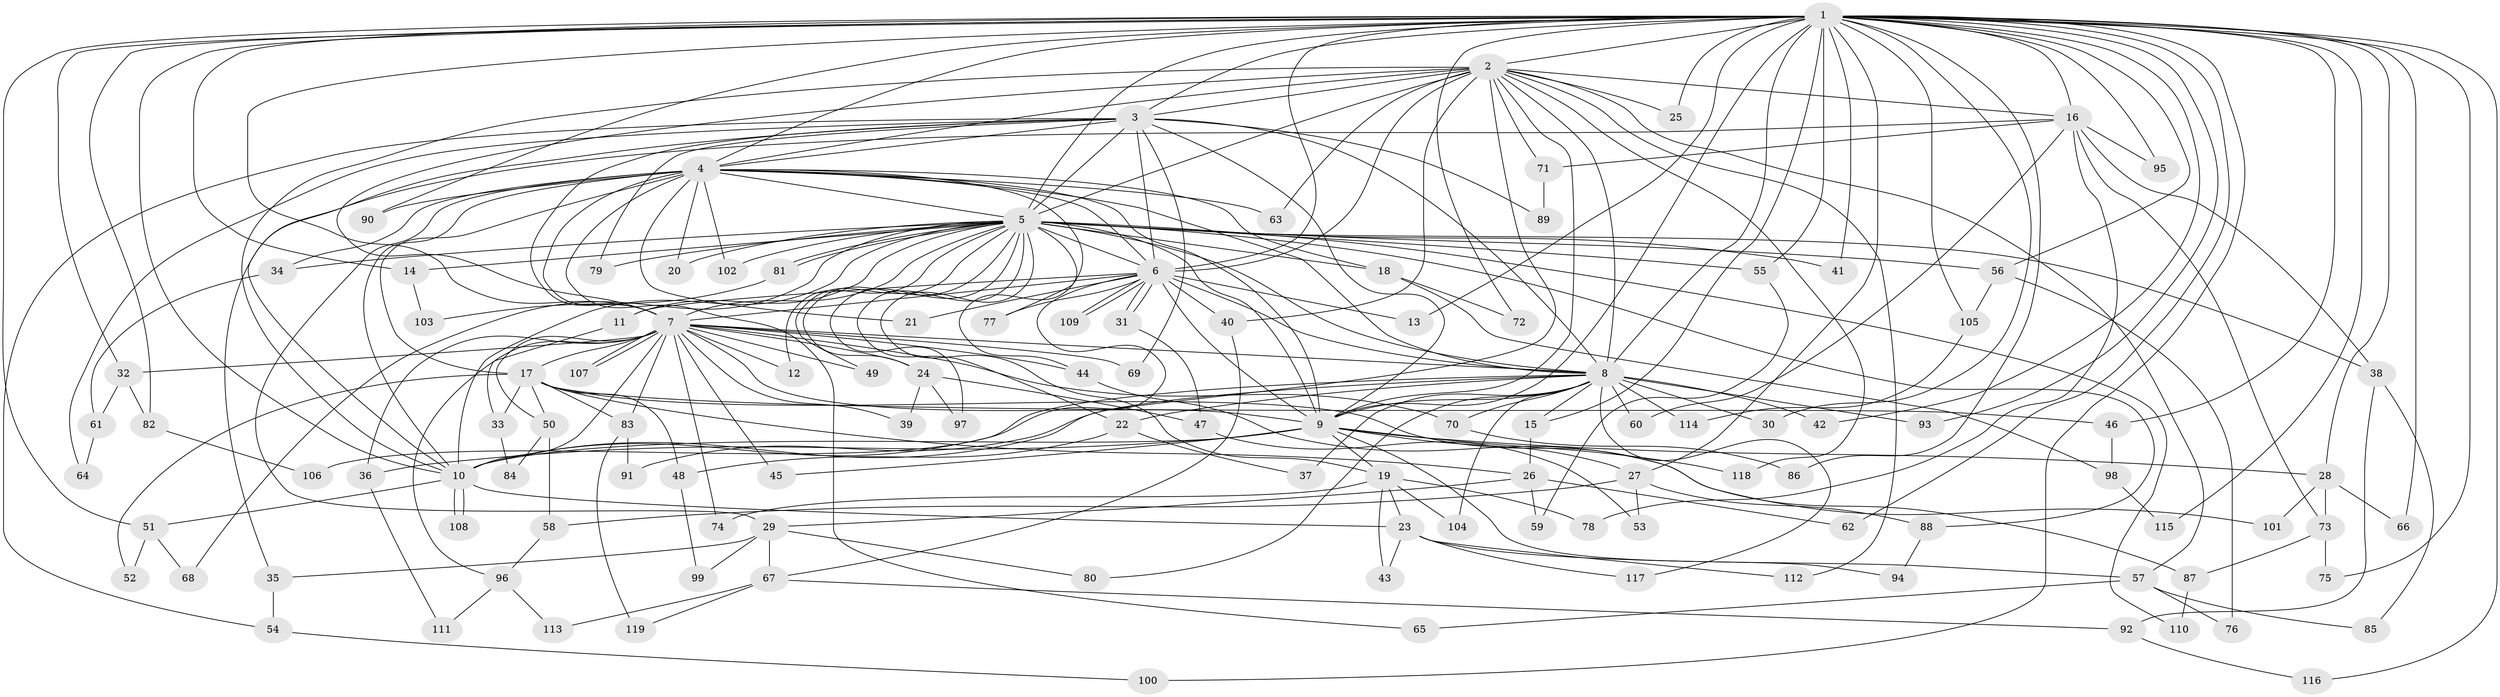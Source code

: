 // Generated by graph-tools (version 1.1) at 2025/14/03/09/25 04:14:10]
// undirected, 119 vertices, 263 edges
graph export_dot {
graph [start="1"]
  node [color=gray90,style=filled];
  1;
  2;
  3;
  4;
  5;
  6;
  7;
  8;
  9;
  10;
  11;
  12;
  13;
  14;
  15;
  16;
  17;
  18;
  19;
  20;
  21;
  22;
  23;
  24;
  25;
  26;
  27;
  28;
  29;
  30;
  31;
  32;
  33;
  34;
  35;
  36;
  37;
  38;
  39;
  40;
  41;
  42;
  43;
  44;
  45;
  46;
  47;
  48;
  49;
  50;
  51;
  52;
  53;
  54;
  55;
  56;
  57;
  58;
  59;
  60;
  61;
  62;
  63;
  64;
  65;
  66;
  67;
  68;
  69;
  70;
  71;
  72;
  73;
  74;
  75;
  76;
  77;
  78;
  79;
  80;
  81;
  82;
  83;
  84;
  85;
  86;
  87;
  88;
  89;
  90;
  91;
  92;
  93;
  94;
  95;
  96;
  97;
  98;
  99;
  100;
  101;
  102;
  103;
  104;
  105;
  106;
  107;
  108;
  109;
  110;
  111;
  112;
  113;
  114;
  115;
  116;
  117;
  118;
  119;
  1 -- 2;
  1 -- 3;
  1 -- 4;
  1 -- 5;
  1 -- 6;
  1 -- 7;
  1 -- 8;
  1 -- 9;
  1 -- 10;
  1 -- 13;
  1 -- 14;
  1 -- 15;
  1 -- 16;
  1 -- 25;
  1 -- 27;
  1 -- 28;
  1 -- 30;
  1 -- 32;
  1 -- 41;
  1 -- 42;
  1 -- 46;
  1 -- 51;
  1 -- 55;
  1 -- 56;
  1 -- 62;
  1 -- 66;
  1 -- 72;
  1 -- 75;
  1 -- 82;
  1 -- 86;
  1 -- 90;
  1 -- 93;
  1 -- 95;
  1 -- 100;
  1 -- 105;
  1 -- 115;
  1 -- 116;
  2 -- 3;
  2 -- 4;
  2 -- 5;
  2 -- 6;
  2 -- 7;
  2 -- 8;
  2 -- 9;
  2 -- 10;
  2 -- 16;
  2 -- 25;
  2 -- 40;
  2 -- 57;
  2 -- 63;
  2 -- 71;
  2 -- 91;
  2 -- 112;
  2 -- 118;
  3 -- 4;
  3 -- 5;
  3 -- 6;
  3 -- 7;
  3 -- 8;
  3 -- 9;
  3 -- 10;
  3 -- 54;
  3 -- 64;
  3 -- 69;
  3 -- 79;
  3 -- 89;
  4 -- 5;
  4 -- 6;
  4 -- 7;
  4 -- 8;
  4 -- 9;
  4 -- 10;
  4 -- 17;
  4 -- 18;
  4 -- 20;
  4 -- 21;
  4 -- 29;
  4 -- 34;
  4 -- 44;
  4 -- 63;
  4 -- 65;
  4 -- 90;
  4 -- 102;
  5 -- 6;
  5 -- 7;
  5 -- 8;
  5 -- 9;
  5 -- 10;
  5 -- 11;
  5 -- 12;
  5 -- 14;
  5 -- 18;
  5 -- 19;
  5 -- 20;
  5 -- 22;
  5 -- 24;
  5 -- 34;
  5 -- 38;
  5 -- 41;
  5 -- 49;
  5 -- 55;
  5 -- 56;
  5 -- 68;
  5 -- 77;
  5 -- 79;
  5 -- 81;
  5 -- 81;
  5 -- 88;
  5 -- 97;
  5 -- 102;
  5 -- 110;
  6 -- 7;
  6 -- 8;
  6 -- 9;
  6 -- 10;
  6 -- 11;
  6 -- 13;
  6 -- 21;
  6 -- 31;
  6 -- 31;
  6 -- 40;
  6 -- 77;
  6 -- 109;
  6 -- 109;
  7 -- 8;
  7 -- 9;
  7 -- 10;
  7 -- 12;
  7 -- 17;
  7 -- 24;
  7 -- 32;
  7 -- 36;
  7 -- 39;
  7 -- 44;
  7 -- 45;
  7 -- 49;
  7 -- 50;
  7 -- 69;
  7 -- 70;
  7 -- 74;
  7 -- 83;
  7 -- 96;
  7 -- 107;
  7 -- 107;
  8 -- 9;
  8 -- 10;
  8 -- 15;
  8 -- 22;
  8 -- 30;
  8 -- 37;
  8 -- 42;
  8 -- 60;
  8 -- 70;
  8 -- 80;
  8 -- 93;
  8 -- 104;
  8 -- 106;
  8 -- 114;
  8 -- 117;
  9 -- 10;
  9 -- 19;
  9 -- 27;
  9 -- 28;
  9 -- 36;
  9 -- 45;
  9 -- 94;
  9 -- 118;
  10 -- 23;
  10 -- 51;
  10 -- 108;
  10 -- 108;
  11 -- 33;
  14 -- 103;
  15 -- 26;
  16 -- 35;
  16 -- 38;
  16 -- 60;
  16 -- 71;
  16 -- 73;
  16 -- 78;
  16 -- 95;
  17 -- 26;
  17 -- 33;
  17 -- 46;
  17 -- 48;
  17 -- 50;
  17 -- 52;
  17 -- 83;
  17 -- 87;
  18 -- 72;
  18 -- 98;
  19 -- 23;
  19 -- 43;
  19 -- 74;
  19 -- 78;
  19 -- 104;
  22 -- 37;
  22 -- 48;
  23 -- 43;
  23 -- 57;
  23 -- 112;
  23 -- 117;
  24 -- 39;
  24 -- 47;
  24 -- 97;
  26 -- 29;
  26 -- 59;
  26 -- 62;
  27 -- 53;
  27 -- 58;
  27 -- 88;
  28 -- 66;
  28 -- 73;
  28 -- 101;
  29 -- 35;
  29 -- 67;
  29 -- 80;
  29 -- 99;
  31 -- 47;
  32 -- 61;
  32 -- 82;
  33 -- 84;
  34 -- 61;
  35 -- 54;
  36 -- 111;
  38 -- 85;
  38 -- 92;
  40 -- 67;
  44 -- 101;
  46 -- 98;
  47 -- 53;
  48 -- 99;
  50 -- 58;
  50 -- 84;
  51 -- 52;
  51 -- 68;
  54 -- 100;
  55 -- 59;
  56 -- 76;
  56 -- 105;
  57 -- 65;
  57 -- 76;
  57 -- 85;
  58 -- 96;
  61 -- 64;
  67 -- 92;
  67 -- 113;
  67 -- 119;
  70 -- 86;
  71 -- 89;
  73 -- 75;
  73 -- 87;
  81 -- 103;
  82 -- 106;
  83 -- 91;
  83 -- 119;
  87 -- 110;
  88 -- 94;
  92 -- 116;
  96 -- 111;
  96 -- 113;
  98 -- 115;
  105 -- 114;
}
